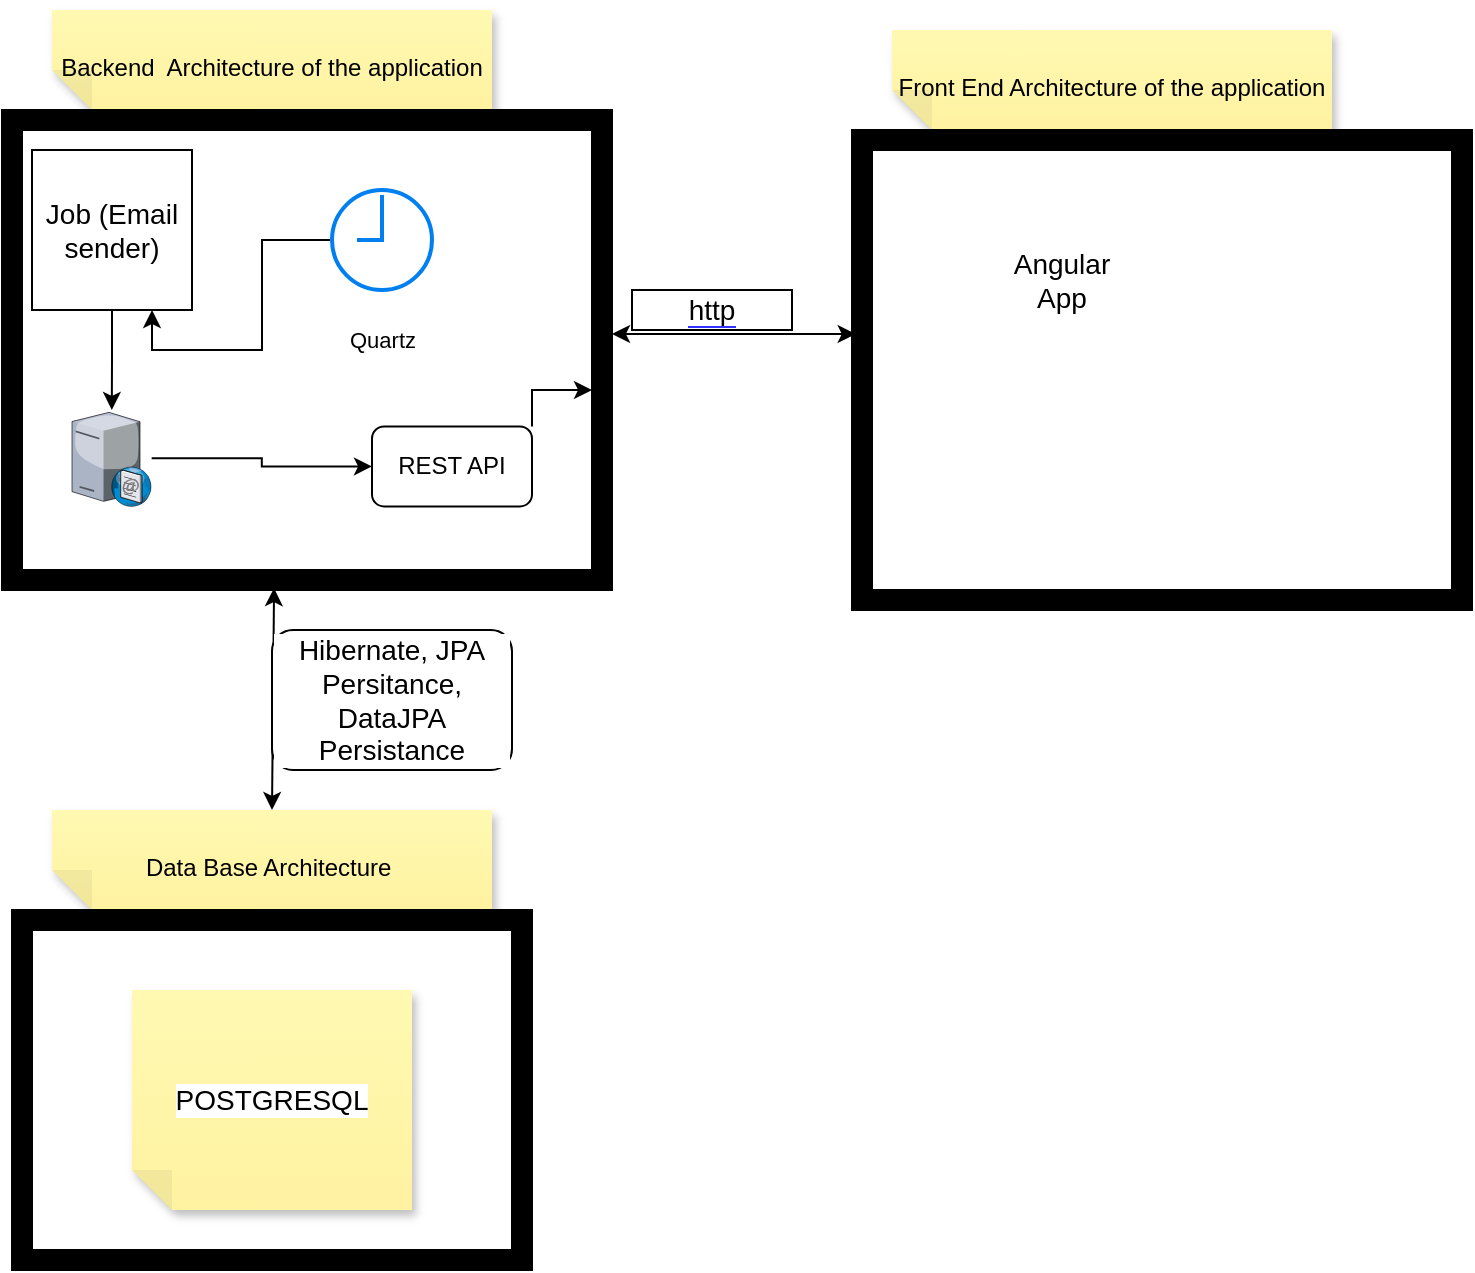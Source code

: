<mxfile version="20.8.21" type="github">
  <diagram name="Page-1" id="HhY7eh6iS74X1fsNOlDr">
    <mxGraphModel dx="1434" dy="788" grid="1" gridSize="10" guides="1" tooltips="1" connect="1" arrows="1" fold="1" page="1" pageScale="1" pageWidth="827" pageHeight="1169" math="0" shadow="0">
      <root>
        <mxCell id="0" />
        <mxCell id="1" parent="0" />
        <mxCell id="MrjElrU38foT1K2u0rSW-3" style="edgeStyle=orthogonalEdgeStyle;rounded=0;orthogonalLoop=1;jettySize=auto;html=1;exitX=0.5;exitY=1;exitDx=0;exitDy=0;fontSize=24;" parent="1" source="k9eV4bXOzmexkXLJ5OBp-1" target="MrjElrU38foT1K2u0rSW-2" edge="1">
          <mxGeometry relative="1" as="geometry" />
        </mxCell>
        <mxCell id="k9eV4bXOzmexkXLJ5OBp-1" value="&lt;font style=&quot;font-size: 14px;&quot;&gt;Job (Email sender)&lt;/font&gt;" style="whiteSpace=wrap;html=1;aspect=fixed;" parent="1" vertex="1">
          <mxGeometry x="40" y="130" width="80" height="80" as="geometry" />
        </mxCell>
        <mxCell id="k9eV4bXOzmexkXLJ5OBp-3" style="edgeStyle=orthogonalEdgeStyle;rounded=0;orthogonalLoop=1;jettySize=auto;html=1;fontSize=24;entryX=0.75;entryY=1;entryDx=0;entryDy=0;" parent="1" source="k9eV4bXOzmexkXLJ5OBp-2" target="k9eV4bXOzmexkXLJ5OBp-1" edge="1">
          <mxGeometry relative="1" as="geometry">
            <mxPoint x="350" y="259" as="targetPoint" />
          </mxGeometry>
        </mxCell>
        <mxCell id="k9eV4bXOzmexkXLJ5OBp-2" value="&lt;font style=&quot;font-size: 11px;&quot;&gt;Quartz&lt;/font&gt;" style="html=1;verticalLabelPosition=bottom;align=center;labelBackgroundColor=#ffffff;verticalAlign=top;strokeWidth=2;strokeColor=#0080F0;shadow=0;dashed=0;shape=mxgraph.ios7.icons.clock;fontSize=24;" parent="1" vertex="1">
          <mxGeometry x="190" y="150" width="50" height="50" as="geometry" />
        </mxCell>
        <mxCell id="Gu4WRyABpQjgVBlWQwCZ-5" style="edgeStyle=orthogonalEdgeStyle;rounded=0;orthogonalLoop=1;jettySize=auto;html=1;" edge="1" parent="1" source="MrjElrU38foT1K2u0rSW-2" target="Gu4WRyABpQjgVBlWQwCZ-2">
          <mxGeometry relative="1" as="geometry" />
        </mxCell>
        <mxCell id="MrjElrU38foT1K2u0rSW-2" value="" style="verticalLabelPosition=bottom;sketch=0;aspect=fixed;html=1;verticalAlign=top;strokeColor=none;align=center;outlineConnect=0;shape=mxgraph.citrix.smtp_server;fontSize=24;" parent="1" vertex="1">
          <mxGeometry x="60" y="260" width="39.83" height="48.21" as="geometry" />
        </mxCell>
        <mxCell id="MrjElrU38foT1K2u0rSW-10" value="&lt;font style=&quot;font-size: 12px;&quot;&gt;Backend&amp;nbsp; Architecture of the application&lt;/font&gt;" style="shape=note;whiteSpace=wrap;html=1;backgroundOutline=1;fontColor=#000000;darkOpacity=0.05;fillColor=#FFF9B2;strokeColor=none;fillStyle=solid;direction=west;gradientDirection=north;gradientColor=#FFF2A1;shadow=1;size=20;pointerEvents=1;fontSize=24;" parent="1" vertex="1">
          <mxGeometry x="50" y="60" width="220" height="50" as="geometry" />
        </mxCell>
        <mxCell id="MrjElrU38foT1K2u0rSW-11" value="&lt;h4&gt;&lt;br&gt;&lt;/h4&gt;" style="verticalLabelPosition=bottom;html=1;verticalAlign=top;align=center;shape=mxgraph.floorplan.room;fillColor=strokeColor;fontSize=24;" parent="1" vertex="1">
          <mxGeometry x="25" y="110" width="305" height="240" as="geometry" />
        </mxCell>
        <mxCell id="MrjElrU38foT1K2u0rSW-13" value="&lt;font style=&quot;font-size: 12px;&quot;&gt;Front End Architecture of the application&lt;/font&gt;" style="shape=note;whiteSpace=wrap;html=1;backgroundOutline=1;fontColor=#000000;darkOpacity=0.05;fillColor=#FFF9B2;strokeColor=none;fillStyle=solid;direction=west;gradientDirection=north;gradientColor=#FFF2A1;shadow=1;size=20;pointerEvents=1;fontSize=24;" parent="1" vertex="1">
          <mxGeometry x="470" y="70" width="220" height="50" as="geometry" />
        </mxCell>
        <mxCell id="MrjElrU38foT1K2u0rSW-14" value="" style="verticalLabelPosition=bottom;html=1;verticalAlign=top;align=center;shape=mxgraph.floorplan.room;fillColor=strokeColor;labelBackgroundColor=#3333FF;fontSize=14;" parent="1" vertex="1">
          <mxGeometry x="450" y="120" width="310" height="240" as="geometry" />
        </mxCell>
        <mxCell id="MrjElrU38foT1K2u0rSW-16" value="&lt;span style=&quot;background-color: rgb(255, 255, 255);&quot;&gt;http&lt;/span&gt;" style="whiteSpace=wrap;html=1;labelBackgroundColor=#3333FF;fontSize=14;" parent="1" vertex="1">
          <mxGeometry x="340" y="200" width="80" height="20" as="geometry" />
        </mxCell>
        <mxCell id="MrjElrU38foT1K2u0rSW-17" value="" style="endArrow=classic;startArrow=classic;html=1;rounded=0;fontSize=14;entryX=0.006;entryY=0.425;entryDx=0;entryDy=0;entryPerimeter=0;" parent="1" target="MrjElrU38foT1K2u0rSW-14" edge="1">
          <mxGeometry width="50" height="50" relative="1" as="geometry">
            <mxPoint x="330" y="222" as="sourcePoint" />
            <mxPoint x="420" y="220" as="targetPoint" />
          </mxGeometry>
        </mxCell>
        <mxCell id="MrjElrU38foT1K2u0rSW-18" value="Angular App" style="text;strokeColor=none;align=center;fillColor=none;html=1;verticalAlign=middle;whiteSpace=wrap;rounded=0;fontSize=14;" parent="1" vertex="1">
          <mxGeometry x="520" y="170" width="70" height="50" as="geometry" />
        </mxCell>
        <mxCell id="MrjElrU38foT1K2u0rSW-19" value="&lt;font style=&quot;font-size: 12px;&quot;&gt;Data Base Architecture&amp;nbsp;&lt;/font&gt;" style="shape=note;whiteSpace=wrap;html=1;backgroundOutline=1;fontColor=#000000;darkOpacity=0.05;fillColor=#FFF9B2;strokeColor=none;fillStyle=solid;direction=west;gradientDirection=north;gradientColor=#FFF2A1;shadow=1;size=20;pointerEvents=1;fontSize=24;" parent="1" vertex="1">
          <mxGeometry x="50" y="460" width="220" height="50" as="geometry" />
        </mxCell>
        <mxCell id="MrjElrU38foT1K2u0rSW-20" value="" style="verticalLabelPosition=bottom;html=1;verticalAlign=top;align=center;shape=mxgraph.floorplan.room;fillColor=strokeColor;labelBackgroundColor=#3333FF;fontSize=14;" parent="1" vertex="1">
          <mxGeometry x="30" y="510" width="260" height="180" as="geometry" />
        </mxCell>
        <mxCell id="MrjElrU38foT1K2u0rSW-22" value="POSTGRESQL" style="shape=note;whiteSpace=wrap;html=1;backgroundOutline=1;fontColor=#000000;darkOpacity=0.05;fillColor=#FFF9B2;strokeColor=none;fillStyle=solid;direction=west;gradientDirection=north;gradientColor=#FFF2A1;shadow=1;size=20;pointerEvents=1;labelBackgroundColor=#FFFFFF;fontSize=14;" parent="1" vertex="1">
          <mxGeometry x="90" y="550" width="140" height="110" as="geometry" />
        </mxCell>
        <mxCell id="MrjElrU38foT1K2u0rSW-23" value="" style="endArrow=classic;startArrow=classic;html=1;rounded=0;fontSize=14;entryX=0.446;entryY=0.996;entryDx=0;entryDy=0;entryPerimeter=0;" parent="1" target="MrjElrU38foT1K2u0rSW-11" edge="1">
          <mxGeometry width="50" height="50" relative="1" as="geometry">
            <mxPoint x="160" y="460" as="sourcePoint" />
            <mxPoint x="210" y="410" as="targetPoint" />
          </mxGeometry>
        </mxCell>
        <mxCell id="MrjElrU38foT1K2u0rSW-24" value="Hibernate, JPA Persitance, DataJPA Persistance" style="rounded=1;whiteSpace=wrap;html=1;labelBackgroundColor=#FFFFFF;fontSize=14;" parent="1" vertex="1">
          <mxGeometry x="160" y="370" width="120" height="70" as="geometry" />
        </mxCell>
        <mxCell id="Gu4WRyABpQjgVBlWQwCZ-6" style="edgeStyle=orthogonalEdgeStyle;rounded=0;orthogonalLoop=1;jettySize=auto;html=1;exitX=1;exitY=0;exitDx=0;exitDy=0;" edge="1" parent="1" source="Gu4WRyABpQjgVBlWQwCZ-2">
          <mxGeometry relative="1" as="geometry">
            <mxPoint x="320" y="250" as="targetPoint" />
            <Array as="points">
              <mxPoint x="290" y="250" />
            </Array>
          </mxGeometry>
        </mxCell>
        <mxCell id="Gu4WRyABpQjgVBlWQwCZ-2" value="REST API" style="rounded=1;whiteSpace=wrap;html=1;" vertex="1" parent="1">
          <mxGeometry x="210" y="268.21" width="80" height="40" as="geometry" />
        </mxCell>
      </root>
    </mxGraphModel>
  </diagram>
</mxfile>
